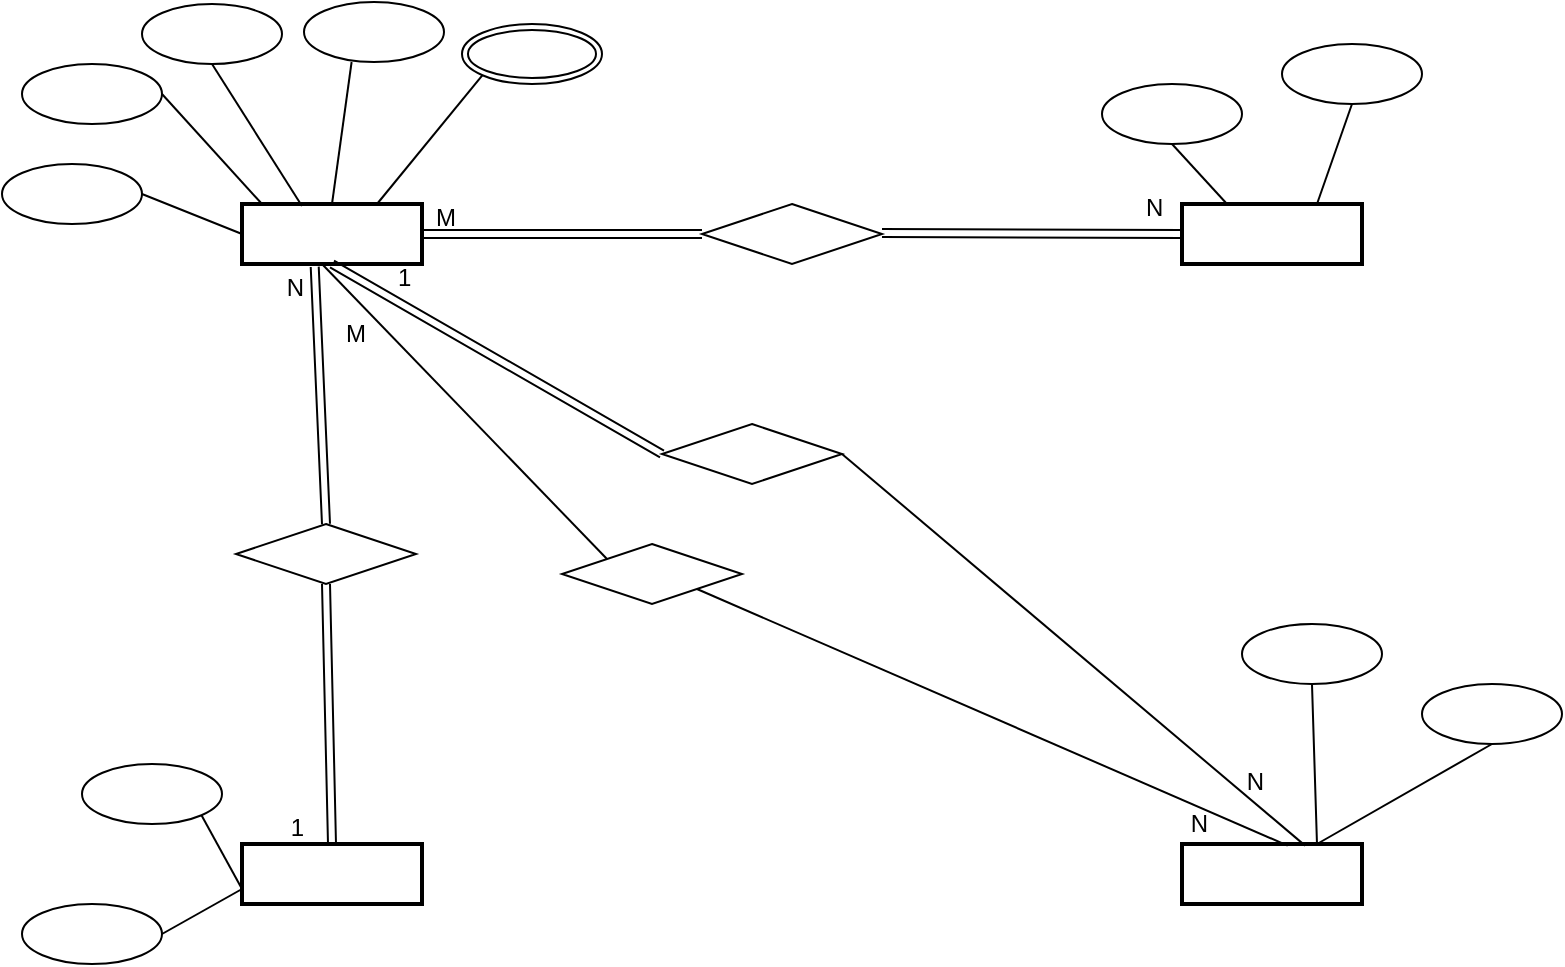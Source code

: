 <mxfile version="14.4.6" type="github">
  <diagram id="s7mNzpRR08TqiCwHX-21" name="Page-1">
    <mxGraphModel dx="1550" dy="799" grid="1" gridSize="10" guides="1" tooltips="1" connect="1" arrows="1" fold="1" page="1" pageScale="1" pageWidth="827" pageHeight="1169" math="0" shadow="0">
      <root>
        <mxCell id="0" />
        <mxCell id="1" parent="0" />
        <mxCell id="aoJQfGq2Lagi-UKjZ14I-1" value="" style="whiteSpace=wrap;html=1;align=center;fontStyle=1;strokeWidth=2;" vertex="1" parent="1">
          <mxGeometry x="120" y="130" width="90" height="30" as="geometry" />
        </mxCell>
        <mxCell id="aoJQfGq2Lagi-UKjZ14I-2" value="" style="whiteSpace=wrap;html=1;align=center;fontStyle=1;strokeWidth=2;" vertex="1" parent="1">
          <mxGeometry x="120" y="450" width="90" height="30" as="geometry" />
        </mxCell>
        <mxCell id="aoJQfGq2Lagi-UKjZ14I-3" value="" style="whiteSpace=wrap;html=1;align=center;fontStyle=1;strokeWidth=2;" vertex="1" parent="1">
          <mxGeometry x="590" y="450" width="90" height="30" as="geometry" />
        </mxCell>
        <mxCell id="aoJQfGq2Lagi-UKjZ14I-4" value="" style="whiteSpace=wrap;html=1;align=center;fontStyle=1;strokeWidth=2;" vertex="1" parent="1">
          <mxGeometry x="590" y="130" width="90" height="30" as="geometry" />
        </mxCell>
        <mxCell id="aoJQfGq2Lagi-UKjZ14I-5" value="" style="ellipse;whiteSpace=wrap;html=1;align=center;fontStyle=5" vertex="1" parent="1">
          <mxGeometry x="10" y="60" width="70" height="30" as="geometry" />
        </mxCell>
        <mxCell id="aoJQfGq2Lagi-UKjZ14I-6" value="" style="ellipse;whiteSpace=wrap;html=1;align=center;fontStyle=5" vertex="1" parent="1">
          <mxGeometry x="70" y="30" width="70" height="30" as="geometry" />
        </mxCell>
        <mxCell id="aoJQfGq2Lagi-UKjZ14I-7" value="" style="ellipse;whiteSpace=wrap;html=1;align=center;fontStyle=1" vertex="1" parent="1">
          <mxGeometry x="151" y="29" width="70" height="30" as="geometry" />
        </mxCell>
        <mxCell id="aoJQfGq2Lagi-UKjZ14I-8" value="" style="ellipse;whiteSpace=wrap;html=1;align=center;fontStyle=1" vertex="1" parent="1">
          <mxGeometry y="110" width="70" height="30" as="geometry" />
        </mxCell>
        <mxCell id="aoJQfGq2Lagi-UKjZ14I-9" value="" style="ellipse;whiteSpace=wrap;html=1;align=center;fontStyle=5" vertex="1" parent="1">
          <mxGeometry x="550" y="70" width="70" height="30" as="geometry" />
        </mxCell>
        <mxCell id="aoJQfGq2Lagi-UKjZ14I-10" value="" style="ellipse;whiteSpace=wrap;html=1;align=center;fontStyle=5" vertex="1" parent="1">
          <mxGeometry x="640" y="50" width="70" height="30" as="geometry" />
        </mxCell>
        <mxCell id="aoJQfGq2Lagi-UKjZ14I-12" value="" style="ellipse;whiteSpace=wrap;html=1;align=center;fontStyle=5" vertex="1" parent="1">
          <mxGeometry x="620" y="340" width="70" height="30" as="geometry" />
        </mxCell>
        <mxCell id="aoJQfGq2Lagi-UKjZ14I-13" value="" style="ellipse;whiteSpace=wrap;html=1;align=center;fontStyle=5" vertex="1" parent="1">
          <mxGeometry x="710" y="370" width="70" height="30" as="geometry" />
        </mxCell>
        <mxCell id="aoJQfGq2Lagi-UKjZ14I-14" value="" style="ellipse;whiteSpace=wrap;html=1;align=center;fontStyle=5" vertex="1" parent="1">
          <mxGeometry x="40" y="410" width="70" height="30" as="geometry" />
        </mxCell>
        <mxCell id="aoJQfGq2Lagi-UKjZ14I-15" value="" style="ellipse;whiteSpace=wrap;html=1;align=center;fontStyle=5" vertex="1" parent="1">
          <mxGeometry x="10" y="480" width="70" height="30" as="geometry" />
        </mxCell>
        <mxCell id="aoJQfGq2Lagi-UKjZ14I-16" value="" style="shape=rhombus;perimeter=rhombusPerimeter;whiteSpace=wrap;html=1;align=center;" vertex="1" parent="1">
          <mxGeometry x="350" y="130" width="90" height="30" as="geometry" />
        </mxCell>
        <mxCell id="aoJQfGq2Lagi-UKjZ14I-17" value="" style="shape=rhombus;perimeter=rhombusPerimeter;whiteSpace=wrap;html=1;align=center;" vertex="1" parent="1">
          <mxGeometry x="330" y="240" width="90" height="30" as="geometry" />
        </mxCell>
        <mxCell id="aoJQfGq2Lagi-UKjZ14I-18" value="" style="endArrow=none;html=1;rounded=0;exitX=0;exitY=0.5;exitDx=0;exitDy=0;entryX=1;entryY=0.5;entryDx=0;entryDy=0;" edge="1" parent="1" source="aoJQfGq2Lagi-UKjZ14I-1" target="aoJQfGq2Lagi-UKjZ14I-8">
          <mxGeometry relative="1" as="geometry">
            <mxPoint x="330" y="280" as="sourcePoint" />
            <mxPoint x="490" y="280" as="targetPoint" />
          </mxGeometry>
        </mxCell>
        <mxCell id="aoJQfGq2Lagi-UKjZ14I-19" value="" style="endArrow=none;html=1;rounded=0;entryX=1;entryY=0.5;entryDx=0;entryDy=0;" edge="1" parent="1" target="aoJQfGq2Lagi-UKjZ14I-5">
          <mxGeometry relative="1" as="geometry">
            <mxPoint x="130" y="130" as="sourcePoint" />
            <mxPoint x="80" y="135" as="targetPoint" />
          </mxGeometry>
        </mxCell>
        <mxCell id="aoJQfGq2Lagi-UKjZ14I-20" value="" style="endArrow=none;html=1;rounded=0;entryX=0.5;entryY=1;entryDx=0;entryDy=0;exitX=0.333;exitY=0.033;exitDx=0;exitDy=0;exitPerimeter=0;" edge="1" parent="1" source="aoJQfGq2Lagi-UKjZ14I-1" target="aoJQfGq2Lagi-UKjZ14I-6">
          <mxGeometry relative="1" as="geometry">
            <mxPoint x="151" y="131" as="sourcePoint" />
            <mxPoint x="90" y="85" as="targetPoint" />
          </mxGeometry>
        </mxCell>
        <mxCell id="aoJQfGq2Lagi-UKjZ14I-21" value="" style="endArrow=none;html=1;rounded=0;exitX=0.5;exitY=0;exitDx=0;exitDy=0;entryX=0.34;entryY=1;entryDx=0;entryDy=0;entryPerimeter=0;" edge="1" parent="1" source="aoJQfGq2Lagi-UKjZ14I-1" target="aoJQfGq2Lagi-UKjZ14I-7">
          <mxGeometry relative="1" as="geometry">
            <mxPoint x="152.5" y="140" as="sourcePoint" />
            <mxPoint x="115" y="70" as="targetPoint" />
          </mxGeometry>
        </mxCell>
        <mxCell id="aoJQfGq2Lagi-UKjZ14I-22" value="" style="endArrow=none;html=1;rounded=0;exitX=0.75;exitY=0;exitDx=0;exitDy=0;entryX=0;entryY=1;entryDx=0;entryDy=0;" edge="1" parent="1" source="aoJQfGq2Lagi-UKjZ14I-1">
          <mxGeometry relative="1" as="geometry">
            <mxPoint x="175" y="140" as="sourcePoint" />
            <mxPoint x="240.251" y="65.607" as="targetPoint" />
          </mxGeometry>
        </mxCell>
        <mxCell id="aoJQfGq2Lagi-UKjZ14I-23" value="" style="endArrow=none;html=1;rounded=0;exitX=0.5;exitY=1;exitDx=0;exitDy=0;entryX=0.25;entryY=0;entryDx=0;entryDy=0;" edge="1" parent="1" source="aoJQfGq2Lagi-UKjZ14I-9" target="aoJQfGq2Lagi-UKjZ14I-4">
          <mxGeometry relative="1" as="geometry">
            <mxPoint x="197.5" y="140" as="sourcePoint" />
            <mxPoint x="250.251" y="75.607" as="targetPoint" />
          </mxGeometry>
        </mxCell>
        <mxCell id="aoJQfGq2Lagi-UKjZ14I-24" value="" style="endArrow=none;html=1;rounded=0;exitX=0.5;exitY=1;exitDx=0;exitDy=0;entryX=0.75;entryY=0;entryDx=0;entryDy=0;" edge="1" parent="1" source="aoJQfGq2Lagi-UKjZ14I-10" target="aoJQfGq2Lagi-UKjZ14I-4">
          <mxGeometry relative="1" as="geometry">
            <mxPoint x="595" y="110" as="sourcePoint" />
            <mxPoint x="622.5" y="140" as="targetPoint" />
          </mxGeometry>
        </mxCell>
        <mxCell id="aoJQfGq2Lagi-UKjZ14I-25" value="" style="shape=link;html=1;rounded=0;exitX=1;exitY=0.5;exitDx=0;exitDy=0;entryX=0;entryY=0.5;entryDx=0;entryDy=0;" edge="1" parent="1" source="aoJQfGq2Lagi-UKjZ14I-1" target="aoJQfGq2Lagi-UKjZ14I-16">
          <mxGeometry relative="1" as="geometry">
            <mxPoint x="330" y="280" as="sourcePoint" />
            <mxPoint x="490" y="280" as="targetPoint" />
          </mxGeometry>
        </mxCell>
        <mxCell id="aoJQfGq2Lagi-UKjZ14I-26" value="M" style="resizable=0;html=1;align=left;verticalAlign=bottom;" connectable="0" vertex="1" parent="aoJQfGq2Lagi-UKjZ14I-25">
          <mxGeometry x="-1" relative="1" as="geometry">
            <mxPoint x="5" as="offset" />
          </mxGeometry>
        </mxCell>
        <mxCell id="aoJQfGq2Lagi-UKjZ14I-27" value="" style="shape=link;html=1;rounded=0;exitX=0.5;exitY=1;exitDx=0;exitDy=0;entryX=0;entryY=0.5;entryDx=0;entryDy=0;" edge="1" parent="1" source="aoJQfGq2Lagi-UKjZ14I-1" target="aoJQfGq2Lagi-UKjZ14I-17">
          <mxGeometry relative="1" as="geometry">
            <mxPoint x="180" y="175" as="sourcePoint" />
            <mxPoint x="335" y="290" as="targetPoint" />
          </mxGeometry>
        </mxCell>
        <mxCell id="aoJQfGq2Lagi-UKjZ14I-28" value="1" style="resizable=0;html=1;align=left;verticalAlign=bottom;" connectable="0" vertex="1" parent="aoJQfGq2Lagi-UKjZ14I-27">
          <mxGeometry x="-1" relative="1" as="geometry">
            <mxPoint x="31" y="15" as="offset" />
          </mxGeometry>
        </mxCell>
        <mxCell id="aoJQfGq2Lagi-UKjZ14I-29" value="" style="endArrow=none;html=1;rounded=0;exitX=1;exitY=0.5;exitDx=0;exitDy=0;entryX=0.684;entryY=0.027;entryDx=0;entryDy=0;entryPerimeter=0;" edge="1" parent="1" source="aoJQfGq2Lagi-UKjZ14I-17" target="aoJQfGq2Lagi-UKjZ14I-3">
          <mxGeometry relative="1" as="geometry">
            <mxPoint x="450" y="155" as="sourcePoint" />
            <mxPoint x="640" y="450" as="targetPoint" />
          </mxGeometry>
        </mxCell>
        <mxCell id="aoJQfGq2Lagi-UKjZ14I-30" value="N" style="resizable=0;html=1;align=right;verticalAlign=bottom;" connectable="0" vertex="1" parent="aoJQfGq2Lagi-UKjZ14I-29">
          <mxGeometry x="1" relative="1" as="geometry">
            <mxPoint x="-20.19" y="-23.16" as="offset" />
          </mxGeometry>
        </mxCell>
        <mxCell id="aoJQfGq2Lagi-UKjZ14I-33" value="" style="endArrow=none;html=1;rounded=0;exitX=0.5;exitY=1;exitDx=0;exitDy=0;entryX=0.75;entryY=0;entryDx=0;entryDy=0;" edge="1" parent="1" source="aoJQfGq2Lagi-UKjZ14I-12" target="aoJQfGq2Lagi-UKjZ14I-3">
          <mxGeometry relative="1" as="geometry">
            <mxPoint x="330" y="280" as="sourcePoint" />
            <mxPoint x="610" y="450" as="targetPoint" />
          </mxGeometry>
        </mxCell>
        <mxCell id="aoJQfGq2Lagi-UKjZ14I-34" value="" style="endArrow=none;html=1;rounded=0;exitX=0.5;exitY=1;exitDx=0;exitDy=0;entryX=0.75;entryY=0;entryDx=0;entryDy=0;" edge="1" parent="1" source="aoJQfGq2Lagi-UKjZ14I-13" target="aoJQfGq2Lagi-UKjZ14I-3">
          <mxGeometry relative="1" as="geometry">
            <mxPoint x="600" y="420" as="sourcePoint" />
            <mxPoint x="650" y="450" as="targetPoint" />
          </mxGeometry>
        </mxCell>
        <mxCell id="aoJQfGq2Lagi-UKjZ14I-35" value="" style="endArrow=none;html=1;rounded=0;exitX=1;exitY=1;exitDx=0;exitDy=0;entryX=0;entryY=0.75;entryDx=0;entryDy=0;" edge="1" parent="1" source="aoJQfGq2Lagi-UKjZ14I-14" target="aoJQfGq2Lagi-UKjZ14I-2">
          <mxGeometry relative="1" as="geometry">
            <mxPoint x="330" y="280" as="sourcePoint" />
            <mxPoint x="490" y="280" as="targetPoint" />
          </mxGeometry>
        </mxCell>
        <mxCell id="aoJQfGq2Lagi-UKjZ14I-36" value="" style="endArrow=none;html=1;rounded=0;exitX=1;exitY=0.5;exitDx=0;exitDy=0;entryX=0;entryY=0.75;entryDx=0;entryDy=0;" edge="1" parent="1" source="aoJQfGq2Lagi-UKjZ14I-15" target="aoJQfGq2Lagi-UKjZ14I-2">
          <mxGeometry relative="1" as="geometry">
            <mxPoint x="109.749" y="445.607" as="sourcePoint" />
            <mxPoint x="130" y="482.5" as="targetPoint" />
          </mxGeometry>
        </mxCell>
        <mxCell id="aoJQfGq2Lagi-UKjZ14I-37" value="" style="shape=rhombus;perimeter=rhombusPerimeter;whiteSpace=wrap;html=1;align=center;" vertex="1" parent="1">
          <mxGeometry x="117" y="290" width="90" height="30" as="geometry" />
        </mxCell>
        <mxCell id="aoJQfGq2Lagi-UKjZ14I-38" value="" style="shape=link;html=1;rounded=0;exitX=0.5;exitY=0;exitDx=0;exitDy=0;entryX=0.404;entryY=1.047;entryDx=0;entryDy=0;entryPerimeter=0;" edge="1" parent="1" source="aoJQfGq2Lagi-UKjZ14I-37" target="aoJQfGq2Lagi-UKjZ14I-1">
          <mxGeometry relative="1" as="geometry">
            <mxPoint x="330" y="280" as="sourcePoint" />
            <mxPoint x="490" y="280" as="targetPoint" />
          </mxGeometry>
        </mxCell>
        <mxCell id="aoJQfGq2Lagi-UKjZ14I-39" value="N" style="resizable=0;html=1;align=right;verticalAlign=bottom;" connectable="0" vertex="1" parent="aoJQfGq2Lagi-UKjZ14I-38">
          <mxGeometry x="1" relative="1" as="geometry">
            <mxPoint x="-5.35" y="18.71" as="offset" />
          </mxGeometry>
        </mxCell>
        <mxCell id="aoJQfGq2Lagi-UKjZ14I-40" value="" style="endArrow=none;html=1;rounded=0;entryX=0.587;entryY=0.027;entryDx=0;entryDy=0;exitX=1;exitY=1;exitDx=0;exitDy=0;entryPerimeter=0;" edge="1" parent="1" source="aoJQfGq2Lagi-UKjZ14I-44" target="aoJQfGq2Lagi-UKjZ14I-3">
          <mxGeometry relative="1" as="geometry">
            <mxPoint x="330" y="330" as="sourcePoint" />
            <mxPoint x="490" y="280" as="targetPoint" />
          </mxGeometry>
        </mxCell>
        <mxCell id="aoJQfGq2Lagi-UKjZ14I-41" value="" style="resizable=0;html=1;align=left;verticalAlign=bottom;" connectable="0" vertex="1" parent="1">
          <mxGeometry x="190" y="193" as="geometry">
            <mxPoint x="446" y="247" as="offset" />
          </mxGeometry>
        </mxCell>
        <mxCell id="aoJQfGq2Lagi-UKjZ14I-43" value="" style="ellipse;shape=doubleEllipse;margin=3;whiteSpace=wrap;html=1;align=center;" vertex="1" parent="1">
          <mxGeometry x="230" y="40" width="70" height="30" as="geometry" />
        </mxCell>
        <mxCell id="aoJQfGq2Lagi-UKjZ14I-44" value="" style="shape=rhombus;perimeter=rhombusPerimeter;whiteSpace=wrap;html=1;align=center;" vertex="1" parent="1">
          <mxGeometry x="280" y="300" width="90" height="30" as="geometry" />
        </mxCell>
        <mxCell id="aoJQfGq2Lagi-UKjZ14I-45" value="" style="endArrow=none;html=1;rounded=0;entryX=0;entryY=0;entryDx=0;entryDy=0;" edge="1" parent="1" target="aoJQfGq2Lagi-UKjZ14I-44">
          <mxGeometry relative="1" as="geometry">
            <mxPoint x="160" y="160" as="sourcePoint" />
            <mxPoint x="600" y="155" as="targetPoint" />
          </mxGeometry>
        </mxCell>
        <mxCell id="aoJQfGq2Lagi-UKjZ14I-46" value="M" style="resizable=0;html=1;align=right;verticalAlign=bottom;" connectable="0" vertex="1" parent="aoJQfGq2Lagi-UKjZ14I-45">
          <mxGeometry x="1" relative="1" as="geometry">
            <mxPoint x="-119.44" y="-104.43" as="offset" />
          </mxGeometry>
        </mxCell>
        <mxCell id="aoJQfGq2Lagi-UKjZ14I-52" value="" style="shape=link;html=1;rounded=0;exitX=1;exitY=0.5;exitDx=0;exitDy=0;entryX=0;entryY=0.5;entryDx=0;entryDy=0;" edge="1" parent="1" target="aoJQfGq2Lagi-UKjZ14I-4">
          <mxGeometry relative="1" as="geometry">
            <mxPoint x="440" y="144.5" as="sourcePoint" />
            <mxPoint x="580" y="144.5" as="targetPoint" />
          </mxGeometry>
        </mxCell>
        <mxCell id="aoJQfGq2Lagi-UKjZ14I-53" value="N" style="resizable=0;html=1;align=left;verticalAlign=bottom;" connectable="0" vertex="1" parent="aoJQfGq2Lagi-UKjZ14I-52">
          <mxGeometry x="-1" relative="1" as="geometry">
            <mxPoint x="130" y="-4.5" as="offset" />
          </mxGeometry>
        </mxCell>
        <mxCell id="aoJQfGq2Lagi-UKjZ14I-54" value="N" style="resizable=0;html=1;align=right;verticalAlign=bottom;" connectable="0" vertex="1" parent="1">
          <mxGeometry x="641.178" y="440.487" as="geometry">
            <mxPoint x="-38" y="8" as="offset" />
          </mxGeometry>
        </mxCell>
        <mxCell id="aoJQfGq2Lagi-UKjZ14I-55" value="" style="shape=link;html=1;rounded=0;exitX=0.5;exitY=0;exitDx=0;exitDy=0;entryX=0.5;entryY=1;entryDx=0;entryDy=0;" edge="1" parent="1" source="aoJQfGq2Lagi-UKjZ14I-2" target="aoJQfGq2Lagi-UKjZ14I-37">
          <mxGeometry relative="1" as="geometry">
            <mxPoint x="169.32" y="450" as="sourcePoint" />
            <mxPoint x="160" y="321" as="targetPoint" />
          </mxGeometry>
        </mxCell>
        <mxCell id="aoJQfGq2Lagi-UKjZ14I-56" value="1" style="resizable=0;html=1;align=right;verticalAlign=bottom;" connectable="0" vertex="1" parent="aoJQfGq2Lagi-UKjZ14I-55">
          <mxGeometry x="1" relative="1" as="geometry">
            <mxPoint x="-11" y="129.97" as="offset" />
          </mxGeometry>
        </mxCell>
      </root>
    </mxGraphModel>
  </diagram>
</mxfile>
